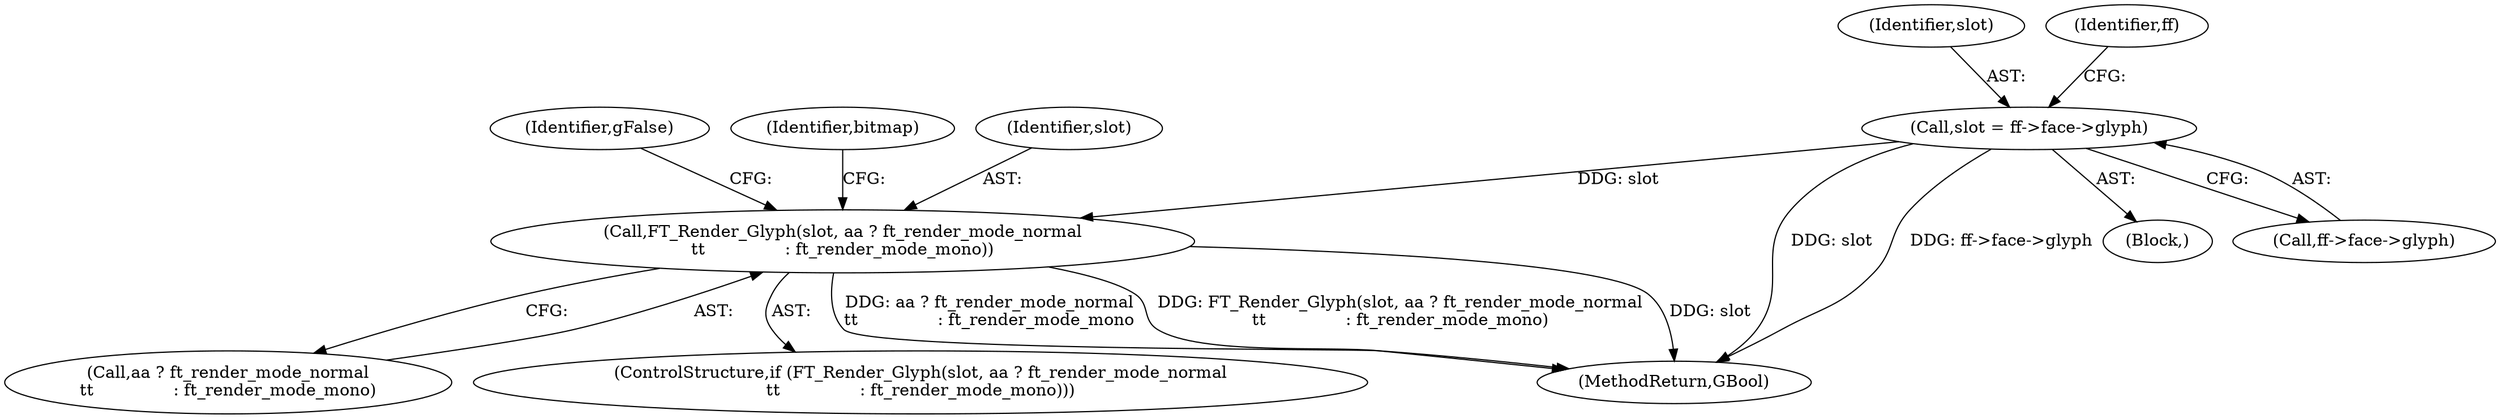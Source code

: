 digraph "0_poppler_9cf2325fb22f812b31858e519411f57747d39bd8_3@pointer" {
"1000158" [label="(Call,slot = ff->face->glyph)"];
"1000314" [label="(Call,FT_Render_Glyph(slot, aa ? ft_render_mode_normal\n\t\t               : ft_render_mode_mono))"];
"1000160" [label="(Call,ff->face->glyph)"];
"1000322" [label="(Identifier,gFalse)"];
"1000313" [label="(ControlStructure,if (FT_Render_Glyph(slot, aa ? ft_render_mode_normal\n\t\t               : ft_render_mode_mono)))"];
"1000159" [label="(Identifier,slot)"];
"1000325" [label="(Identifier,bitmap)"];
"1000440" [label="(MethodReturn,GBool)"];
"1000316" [label="(Call,aa ? ft_render_mode_normal\n\t\t               : ft_render_mode_mono)"];
"1000109" [label="(Block,)"];
"1000158" [label="(Call,slot = ff->face->glyph)"];
"1000168" [label="(Identifier,ff)"];
"1000314" [label="(Call,FT_Render_Glyph(slot, aa ? ft_render_mode_normal\n\t\t               : ft_render_mode_mono))"];
"1000315" [label="(Identifier,slot)"];
"1000158" -> "1000109"  [label="AST: "];
"1000158" -> "1000160"  [label="CFG: "];
"1000159" -> "1000158"  [label="AST: "];
"1000160" -> "1000158"  [label="AST: "];
"1000168" -> "1000158"  [label="CFG: "];
"1000158" -> "1000440"  [label="DDG: slot"];
"1000158" -> "1000440"  [label="DDG: ff->face->glyph"];
"1000158" -> "1000314"  [label="DDG: slot"];
"1000314" -> "1000313"  [label="AST: "];
"1000314" -> "1000316"  [label="CFG: "];
"1000315" -> "1000314"  [label="AST: "];
"1000316" -> "1000314"  [label="AST: "];
"1000322" -> "1000314"  [label="CFG: "];
"1000325" -> "1000314"  [label="CFG: "];
"1000314" -> "1000440"  [label="DDG: slot"];
"1000314" -> "1000440"  [label="DDG: aa ? ft_render_mode_normal\n\t\t               : ft_render_mode_mono"];
"1000314" -> "1000440"  [label="DDG: FT_Render_Glyph(slot, aa ? ft_render_mode_normal\n\t\t               : ft_render_mode_mono)"];
}
